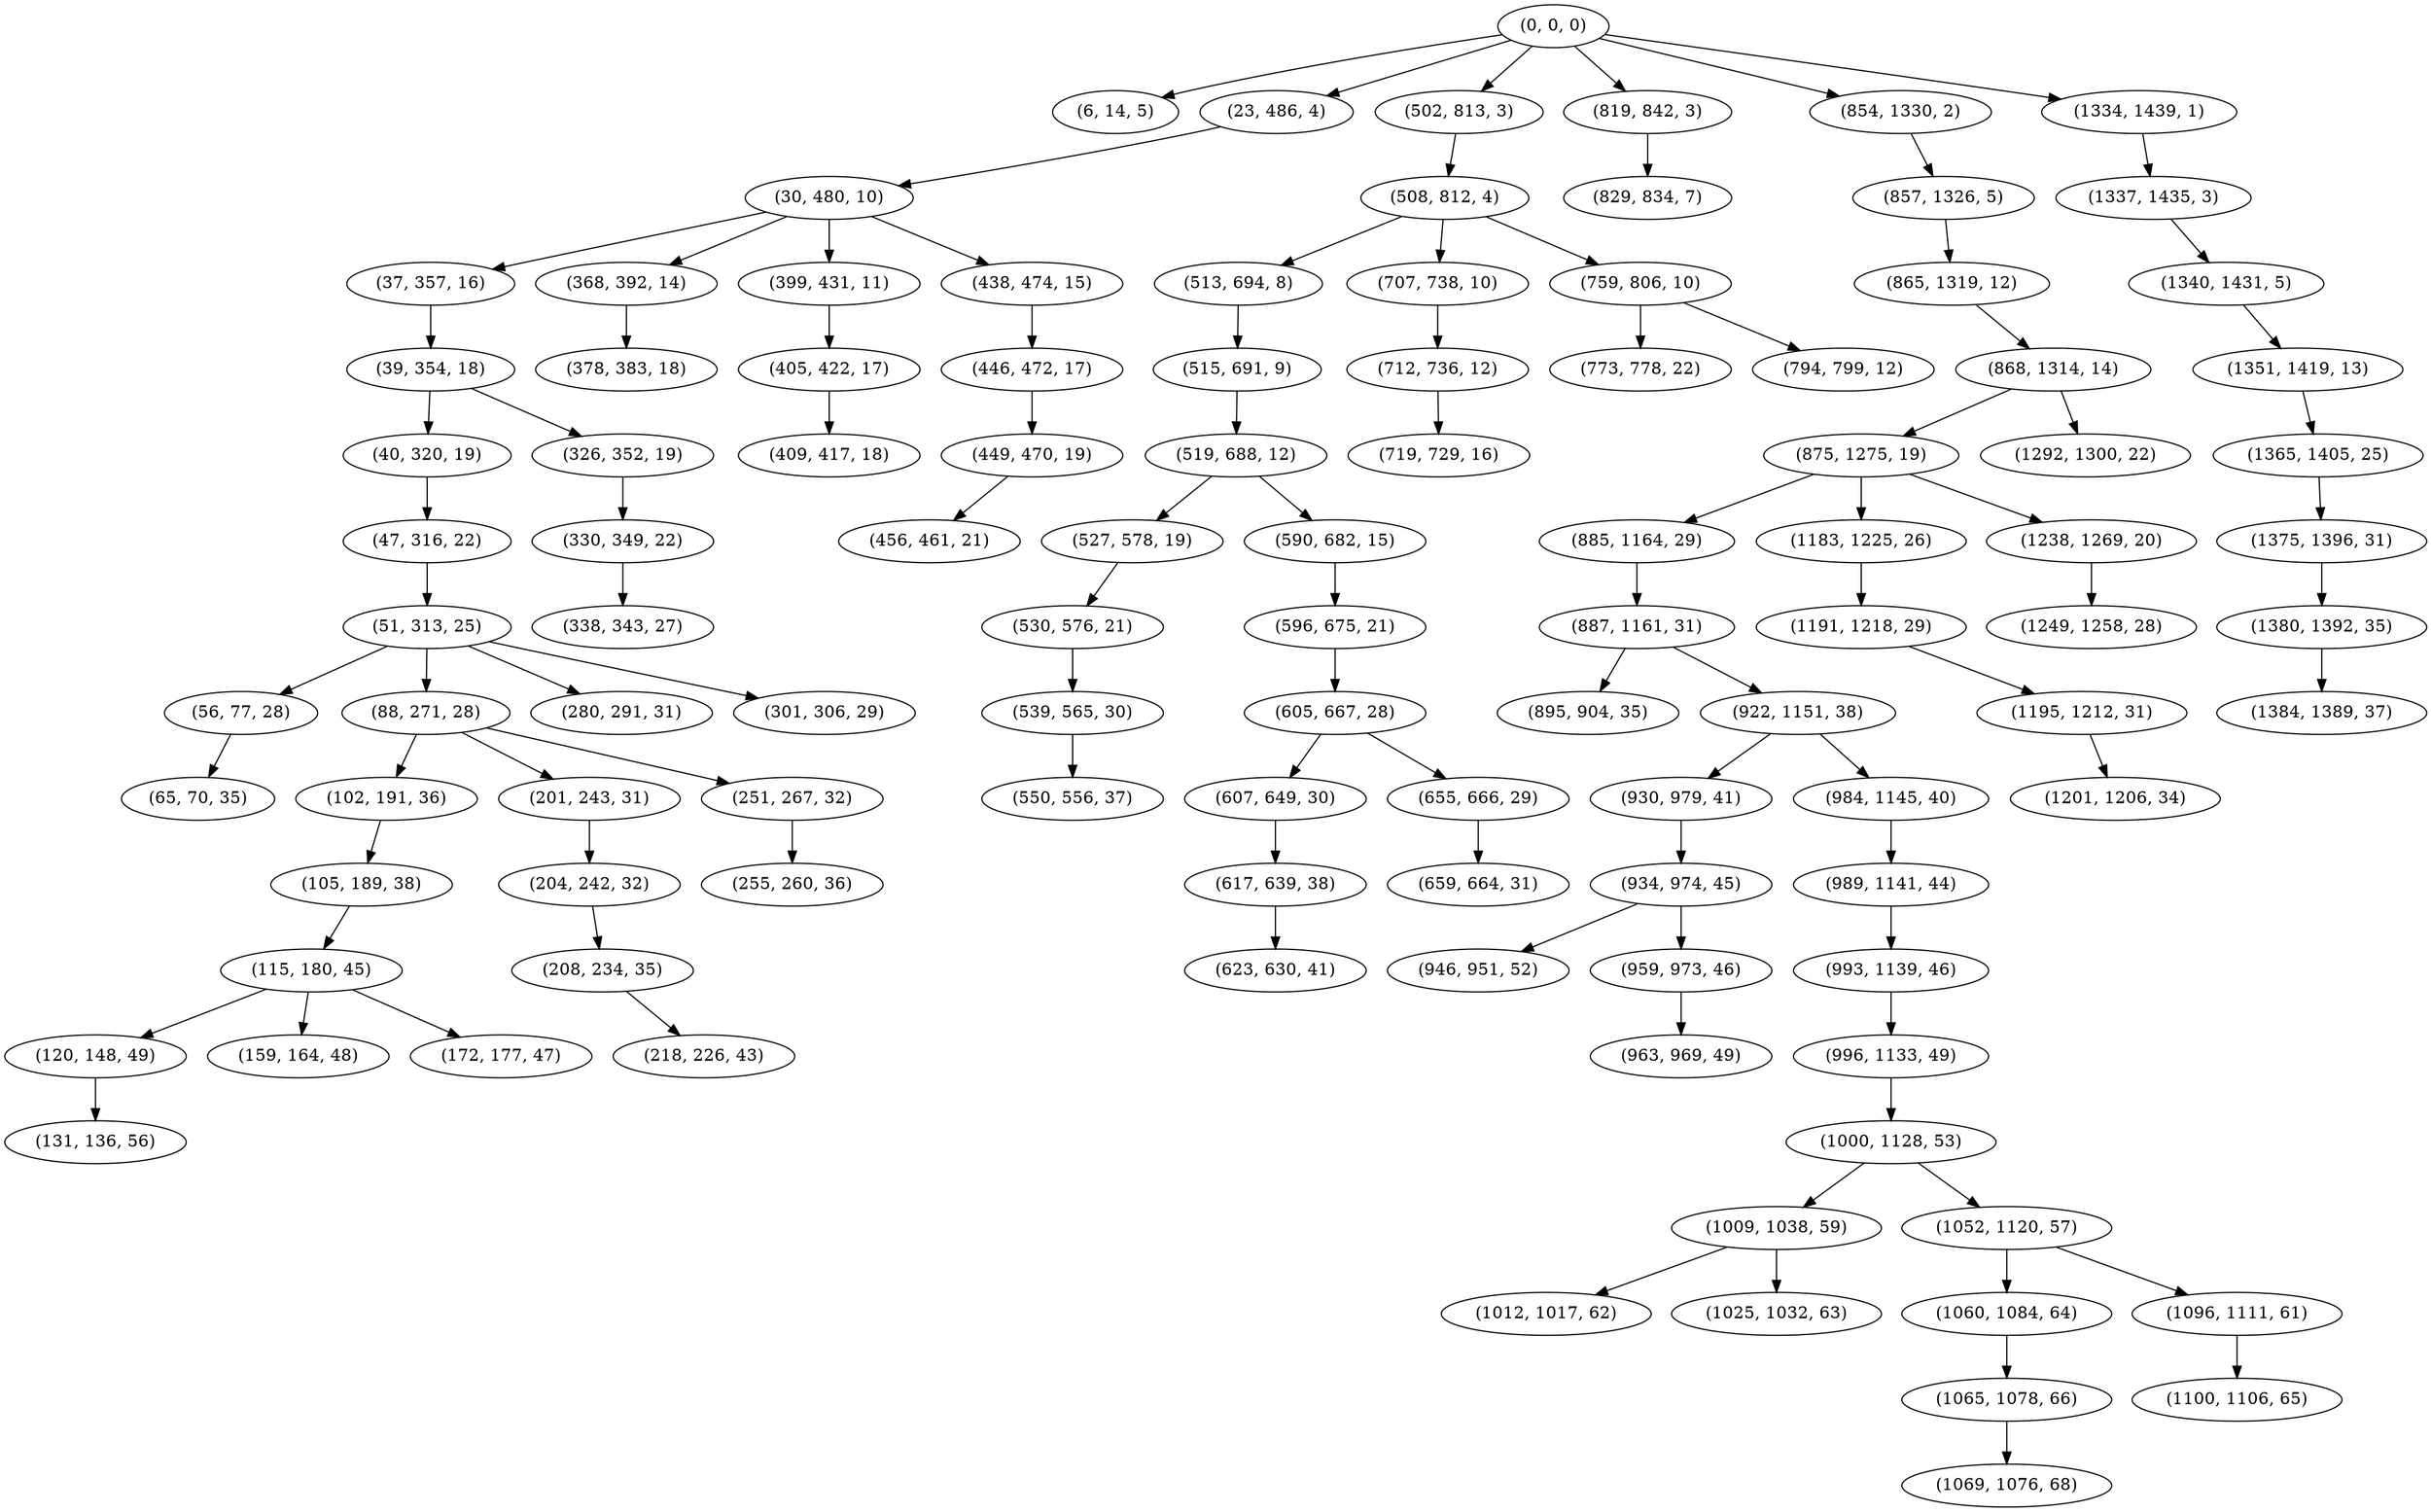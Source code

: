 digraph tree {
    "(0, 0, 0)";
    "(6, 14, 5)";
    "(23, 486, 4)";
    "(30, 480, 10)";
    "(37, 357, 16)";
    "(39, 354, 18)";
    "(40, 320, 19)";
    "(47, 316, 22)";
    "(51, 313, 25)";
    "(56, 77, 28)";
    "(65, 70, 35)";
    "(88, 271, 28)";
    "(102, 191, 36)";
    "(105, 189, 38)";
    "(115, 180, 45)";
    "(120, 148, 49)";
    "(131, 136, 56)";
    "(159, 164, 48)";
    "(172, 177, 47)";
    "(201, 243, 31)";
    "(204, 242, 32)";
    "(208, 234, 35)";
    "(218, 226, 43)";
    "(251, 267, 32)";
    "(255, 260, 36)";
    "(280, 291, 31)";
    "(301, 306, 29)";
    "(326, 352, 19)";
    "(330, 349, 22)";
    "(338, 343, 27)";
    "(368, 392, 14)";
    "(378, 383, 18)";
    "(399, 431, 11)";
    "(405, 422, 17)";
    "(409, 417, 18)";
    "(438, 474, 15)";
    "(446, 472, 17)";
    "(449, 470, 19)";
    "(456, 461, 21)";
    "(502, 813, 3)";
    "(508, 812, 4)";
    "(513, 694, 8)";
    "(515, 691, 9)";
    "(519, 688, 12)";
    "(527, 578, 19)";
    "(530, 576, 21)";
    "(539, 565, 30)";
    "(550, 556, 37)";
    "(590, 682, 15)";
    "(596, 675, 21)";
    "(605, 667, 28)";
    "(607, 649, 30)";
    "(617, 639, 38)";
    "(623, 630, 41)";
    "(655, 666, 29)";
    "(659, 664, 31)";
    "(707, 738, 10)";
    "(712, 736, 12)";
    "(719, 729, 16)";
    "(759, 806, 10)";
    "(773, 778, 22)";
    "(794, 799, 12)";
    "(819, 842, 3)";
    "(829, 834, 7)";
    "(854, 1330, 2)";
    "(857, 1326, 5)";
    "(865, 1319, 12)";
    "(868, 1314, 14)";
    "(875, 1275, 19)";
    "(885, 1164, 29)";
    "(887, 1161, 31)";
    "(895, 904, 35)";
    "(922, 1151, 38)";
    "(930, 979, 41)";
    "(934, 974, 45)";
    "(946, 951, 52)";
    "(959, 973, 46)";
    "(963, 969, 49)";
    "(984, 1145, 40)";
    "(989, 1141, 44)";
    "(993, 1139, 46)";
    "(996, 1133, 49)";
    "(1000, 1128, 53)";
    "(1009, 1038, 59)";
    "(1012, 1017, 62)";
    "(1025, 1032, 63)";
    "(1052, 1120, 57)";
    "(1060, 1084, 64)";
    "(1065, 1078, 66)";
    "(1069, 1076, 68)";
    "(1096, 1111, 61)";
    "(1100, 1106, 65)";
    "(1183, 1225, 26)";
    "(1191, 1218, 29)";
    "(1195, 1212, 31)";
    "(1201, 1206, 34)";
    "(1238, 1269, 20)";
    "(1249, 1258, 28)";
    "(1292, 1300, 22)";
    "(1334, 1439, 1)";
    "(1337, 1435, 3)";
    "(1340, 1431, 5)";
    "(1351, 1419, 13)";
    "(1365, 1405, 25)";
    "(1375, 1396, 31)";
    "(1380, 1392, 35)";
    "(1384, 1389, 37)";
    "(0, 0, 0)" -> "(6, 14, 5)";
    "(0, 0, 0)" -> "(23, 486, 4)";
    "(0, 0, 0)" -> "(502, 813, 3)";
    "(0, 0, 0)" -> "(819, 842, 3)";
    "(0, 0, 0)" -> "(854, 1330, 2)";
    "(0, 0, 0)" -> "(1334, 1439, 1)";
    "(23, 486, 4)" -> "(30, 480, 10)";
    "(30, 480, 10)" -> "(37, 357, 16)";
    "(30, 480, 10)" -> "(368, 392, 14)";
    "(30, 480, 10)" -> "(399, 431, 11)";
    "(30, 480, 10)" -> "(438, 474, 15)";
    "(37, 357, 16)" -> "(39, 354, 18)";
    "(39, 354, 18)" -> "(40, 320, 19)";
    "(39, 354, 18)" -> "(326, 352, 19)";
    "(40, 320, 19)" -> "(47, 316, 22)";
    "(47, 316, 22)" -> "(51, 313, 25)";
    "(51, 313, 25)" -> "(56, 77, 28)";
    "(51, 313, 25)" -> "(88, 271, 28)";
    "(51, 313, 25)" -> "(280, 291, 31)";
    "(51, 313, 25)" -> "(301, 306, 29)";
    "(56, 77, 28)" -> "(65, 70, 35)";
    "(88, 271, 28)" -> "(102, 191, 36)";
    "(88, 271, 28)" -> "(201, 243, 31)";
    "(88, 271, 28)" -> "(251, 267, 32)";
    "(102, 191, 36)" -> "(105, 189, 38)";
    "(105, 189, 38)" -> "(115, 180, 45)";
    "(115, 180, 45)" -> "(120, 148, 49)";
    "(115, 180, 45)" -> "(159, 164, 48)";
    "(115, 180, 45)" -> "(172, 177, 47)";
    "(120, 148, 49)" -> "(131, 136, 56)";
    "(201, 243, 31)" -> "(204, 242, 32)";
    "(204, 242, 32)" -> "(208, 234, 35)";
    "(208, 234, 35)" -> "(218, 226, 43)";
    "(251, 267, 32)" -> "(255, 260, 36)";
    "(326, 352, 19)" -> "(330, 349, 22)";
    "(330, 349, 22)" -> "(338, 343, 27)";
    "(368, 392, 14)" -> "(378, 383, 18)";
    "(399, 431, 11)" -> "(405, 422, 17)";
    "(405, 422, 17)" -> "(409, 417, 18)";
    "(438, 474, 15)" -> "(446, 472, 17)";
    "(446, 472, 17)" -> "(449, 470, 19)";
    "(449, 470, 19)" -> "(456, 461, 21)";
    "(502, 813, 3)" -> "(508, 812, 4)";
    "(508, 812, 4)" -> "(513, 694, 8)";
    "(508, 812, 4)" -> "(707, 738, 10)";
    "(508, 812, 4)" -> "(759, 806, 10)";
    "(513, 694, 8)" -> "(515, 691, 9)";
    "(515, 691, 9)" -> "(519, 688, 12)";
    "(519, 688, 12)" -> "(527, 578, 19)";
    "(519, 688, 12)" -> "(590, 682, 15)";
    "(527, 578, 19)" -> "(530, 576, 21)";
    "(530, 576, 21)" -> "(539, 565, 30)";
    "(539, 565, 30)" -> "(550, 556, 37)";
    "(590, 682, 15)" -> "(596, 675, 21)";
    "(596, 675, 21)" -> "(605, 667, 28)";
    "(605, 667, 28)" -> "(607, 649, 30)";
    "(605, 667, 28)" -> "(655, 666, 29)";
    "(607, 649, 30)" -> "(617, 639, 38)";
    "(617, 639, 38)" -> "(623, 630, 41)";
    "(655, 666, 29)" -> "(659, 664, 31)";
    "(707, 738, 10)" -> "(712, 736, 12)";
    "(712, 736, 12)" -> "(719, 729, 16)";
    "(759, 806, 10)" -> "(773, 778, 22)";
    "(759, 806, 10)" -> "(794, 799, 12)";
    "(819, 842, 3)" -> "(829, 834, 7)";
    "(854, 1330, 2)" -> "(857, 1326, 5)";
    "(857, 1326, 5)" -> "(865, 1319, 12)";
    "(865, 1319, 12)" -> "(868, 1314, 14)";
    "(868, 1314, 14)" -> "(875, 1275, 19)";
    "(868, 1314, 14)" -> "(1292, 1300, 22)";
    "(875, 1275, 19)" -> "(885, 1164, 29)";
    "(875, 1275, 19)" -> "(1183, 1225, 26)";
    "(875, 1275, 19)" -> "(1238, 1269, 20)";
    "(885, 1164, 29)" -> "(887, 1161, 31)";
    "(887, 1161, 31)" -> "(895, 904, 35)";
    "(887, 1161, 31)" -> "(922, 1151, 38)";
    "(922, 1151, 38)" -> "(930, 979, 41)";
    "(922, 1151, 38)" -> "(984, 1145, 40)";
    "(930, 979, 41)" -> "(934, 974, 45)";
    "(934, 974, 45)" -> "(946, 951, 52)";
    "(934, 974, 45)" -> "(959, 973, 46)";
    "(959, 973, 46)" -> "(963, 969, 49)";
    "(984, 1145, 40)" -> "(989, 1141, 44)";
    "(989, 1141, 44)" -> "(993, 1139, 46)";
    "(993, 1139, 46)" -> "(996, 1133, 49)";
    "(996, 1133, 49)" -> "(1000, 1128, 53)";
    "(1000, 1128, 53)" -> "(1009, 1038, 59)";
    "(1000, 1128, 53)" -> "(1052, 1120, 57)";
    "(1009, 1038, 59)" -> "(1012, 1017, 62)";
    "(1009, 1038, 59)" -> "(1025, 1032, 63)";
    "(1052, 1120, 57)" -> "(1060, 1084, 64)";
    "(1052, 1120, 57)" -> "(1096, 1111, 61)";
    "(1060, 1084, 64)" -> "(1065, 1078, 66)";
    "(1065, 1078, 66)" -> "(1069, 1076, 68)";
    "(1096, 1111, 61)" -> "(1100, 1106, 65)";
    "(1183, 1225, 26)" -> "(1191, 1218, 29)";
    "(1191, 1218, 29)" -> "(1195, 1212, 31)";
    "(1195, 1212, 31)" -> "(1201, 1206, 34)";
    "(1238, 1269, 20)" -> "(1249, 1258, 28)";
    "(1334, 1439, 1)" -> "(1337, 1435, 3)";
    "(1337, 1435, 3)" -> "(1340, 1431, 5)";
    "(1340, 1431, 5)" -> "(1351, 1419, 13)";
    "(1351, 1419, 13)" -> "(1365, 1405, 25)";
    "(1365, 1405, 25)" -> "(1375, 1396, 31)";
    "(1375, 1396, 31)" -> "(1380, 1392, 35)";
    "(1380, 1392, 35)" -> "(1384, 1389, 37)";
}
